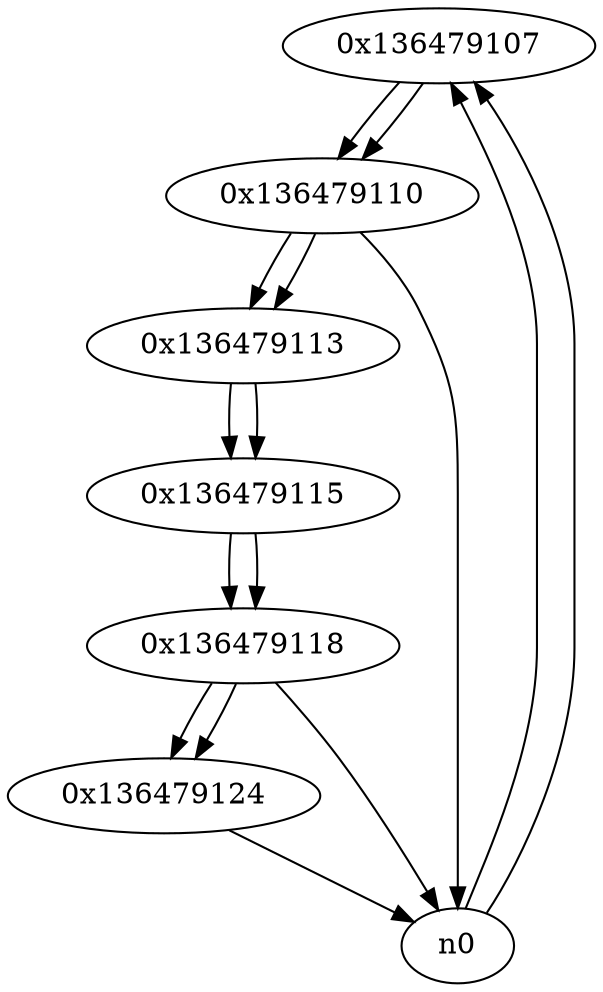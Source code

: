 digraph G{
/* nodes */
  n1 [label="0x136479107"]
  n2 [label="0x136479110"]
  n3 [label="0x136479113"]
  n4 [label="0x136479115"]
  n5 [label="0x136479118"]
  n6 [label="0x136479124"]
/* edges */
n1 -> n2;
n0 -> n1;
n0 -> n1;
n2 -> n3;
n2 -> n0;
n1 -> n2;
n3 -> n4;
n2 -> n3;
n4 -> n5;
n3 -> n4;
n5 -> n6;
n5 -> n0;
n4 -> n5;
n6 -> n0;
n5 -> n6;
}
